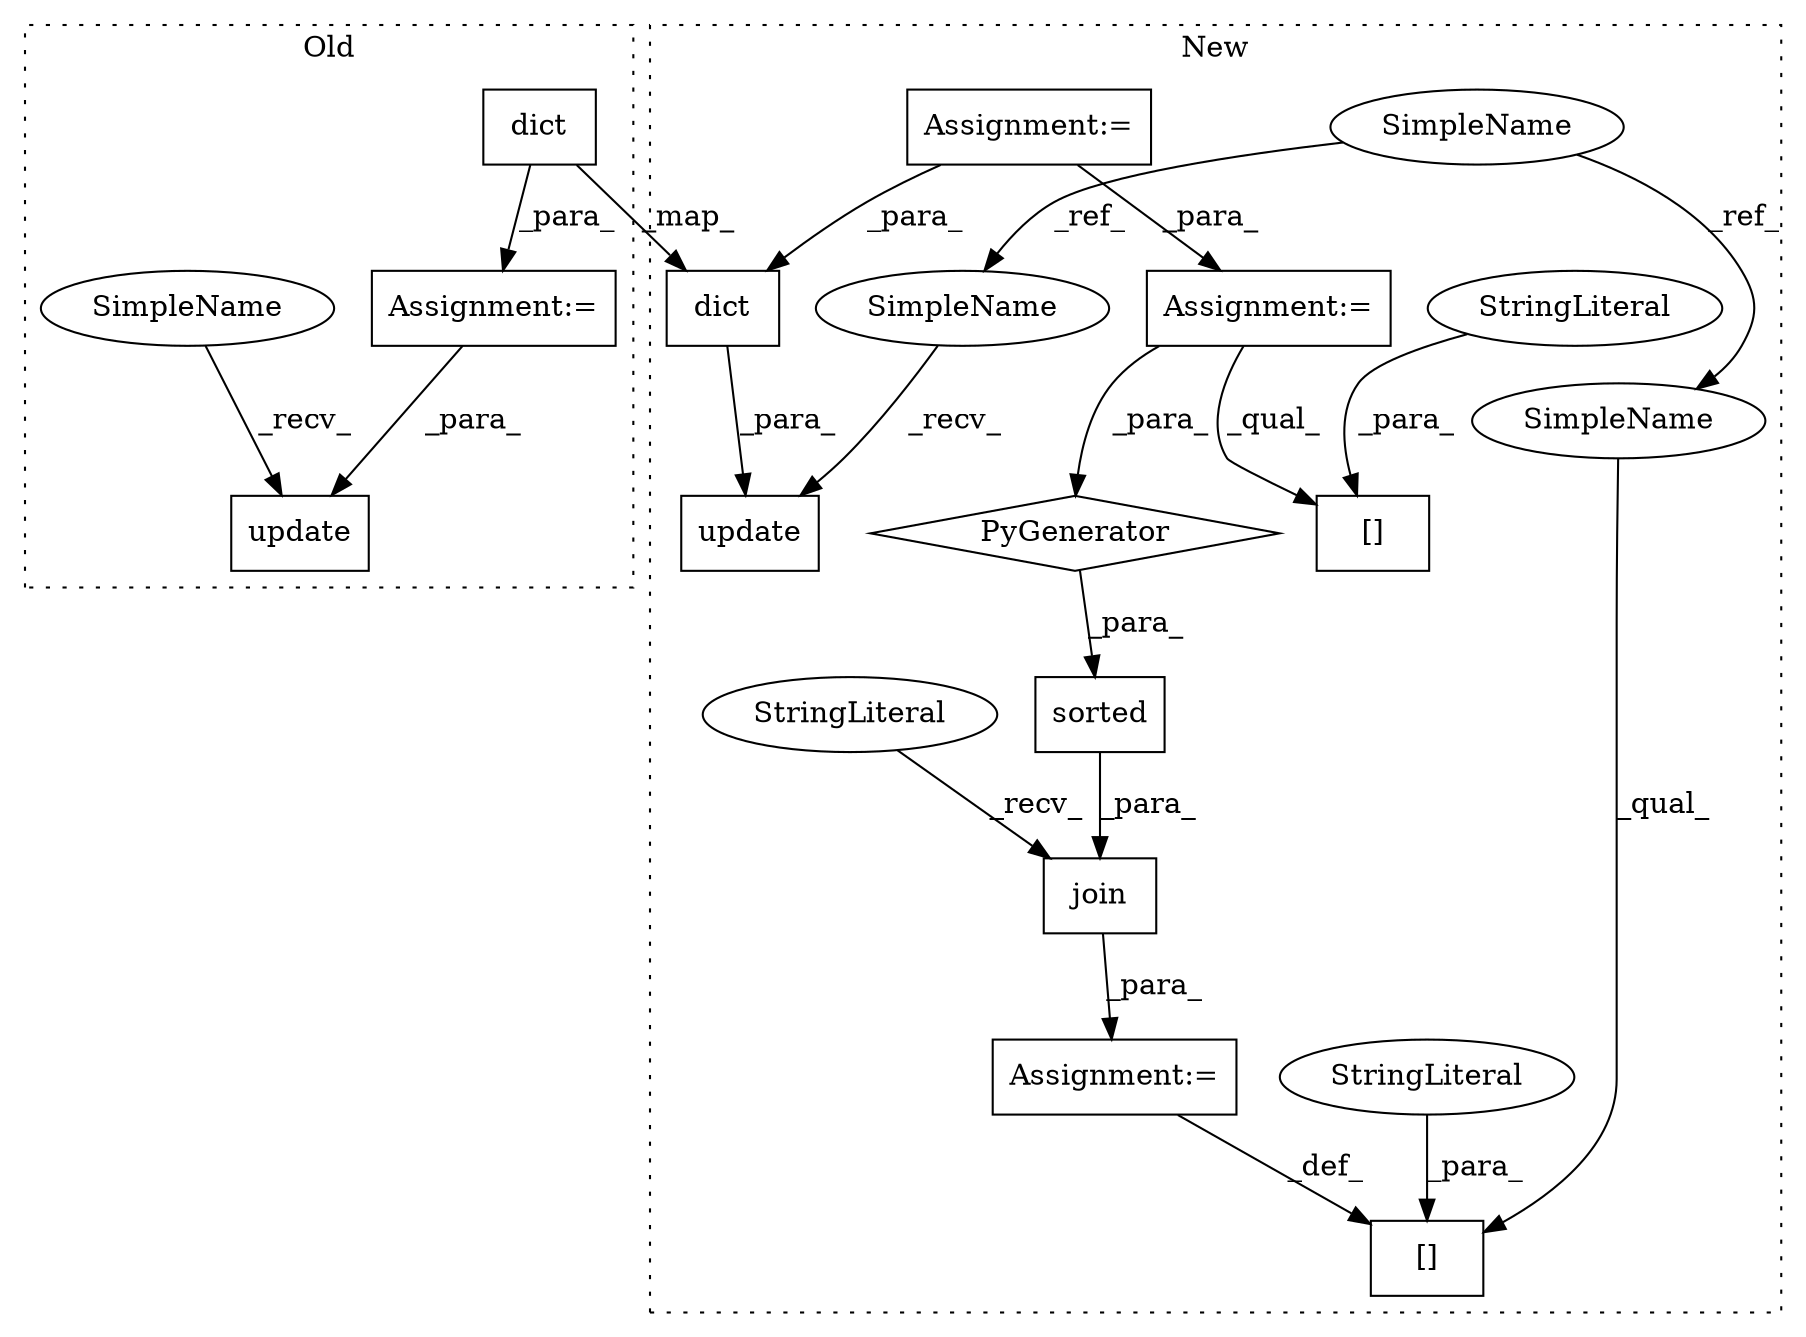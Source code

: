 digraph G {
subgraph cluster0 {
1 [label="update" a="32" s="615,629" l="7,1" shape="box"];
4 [label="Assignment:=" a="7" s="451" l="1" shape="box"];
10 [label="dict" a="32" s="452,611" l="19,-8" shape="box"];
20 [label="SimpleName" a="42" s="609" l="5" shape="ellipse"];
label = "Old";
style="dotted";
}
subgraph cluster1 {
2 [label="sorted" a="32" s="816,925" l="16,-3" shape="box"];
3 [label="Assignment:=" a="7" s="806" l="1" shape="box"];
5 [label="PyGenerator" a="107" s="832" l="93" shape="diamond"];
6 [label="[]" a="2" s="786,805" l="6,1" shape="box"];
7 [label="SimpleName" a="42" s="277" l="5" shape="ellipse"];
8 [label="update" a="32" s="458,611" l="7,1" shape="box"];
9 [label="dict" a="32" s="465,619" l="19,-8" shape="box"];
11 [label="join" a="32" s="811,922" l="5,1" shape="box"];
12 [label="Assignment:=" a="7" s="898" l="21" shape="box"];
13 [label="[]" a="2" s="832,839" l="2,1" shape="box"];
14 [label="StringLiteral" a="45" s="807" l="3" shape="ellipse"];
15 [label="StringLiteral" a="45" s="792" l="13" shape="ellipse"];
16 [label="StringLiteral" a="45" s="834" l="5" shape="ellipse"];
17 [label="Assignment:=" a="7" s="435" l="1" shape="box"];
18 [label="SimpleName" a="42" s="452" l="5" shape="ellipse"];
19 [label="SimpleName" a="42" s="786" l="5" shape="ellipse"];
label = "New";
style="dotted";
}
2 -> 11 [label="_para_"];
3 -> 6 [label="_def_"];
4 -> 1 [label="_para_"];
5 -> 2 [label="_para_"];
7 -> 19 [label="_ref_"];
7 -> 18 [label="_ref_"];
9 -> 8 [label="_para_"];
10 -> 4 [label="_para_"];
10 -> 9 [label="_map_"];
11 -> 3 [label="_para_"];
12 -> 13 [label="_qual_"];
12 -> 5 [label="_para_"];
14 -> 11 [label="_recv_"];
15 -> 6 [label="_para_"];
16 -> 13 [label="_para_"];
17 -> 12 [label="_para_"];
17 -> 9 [label="_para_"];
18 -> 8 [label="_recv_"];
19 -> 6 [label="_qual_"];
20 -> 1 [label="_recv_"];
}
